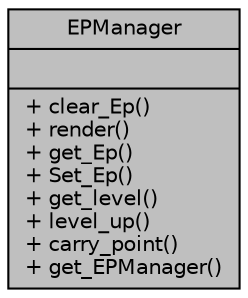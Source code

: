 digraph "EPManager"
{
 // INTERACTIVE_SVG=YES
  bgcolor="transparent";
  edge [fontname="Helvetica",fontsize="10",labelfontname="Helvetica",labelfontsize="10"];
  node [fontname="Helvetica",fontsize="10",shape=record];
  Node1 [label="{EPManager\n||+ clear_Ep()\l+ render()\l+ get_Ep()\l+ Set_Ep()\l+ get_level()\l+ level_up()\l+ carry_point()\l+ get_EPManager()\l}",height=0.2,width=0.4,color="black", fillcolor="grey75", style="filled" fontcolor="black"];
}
